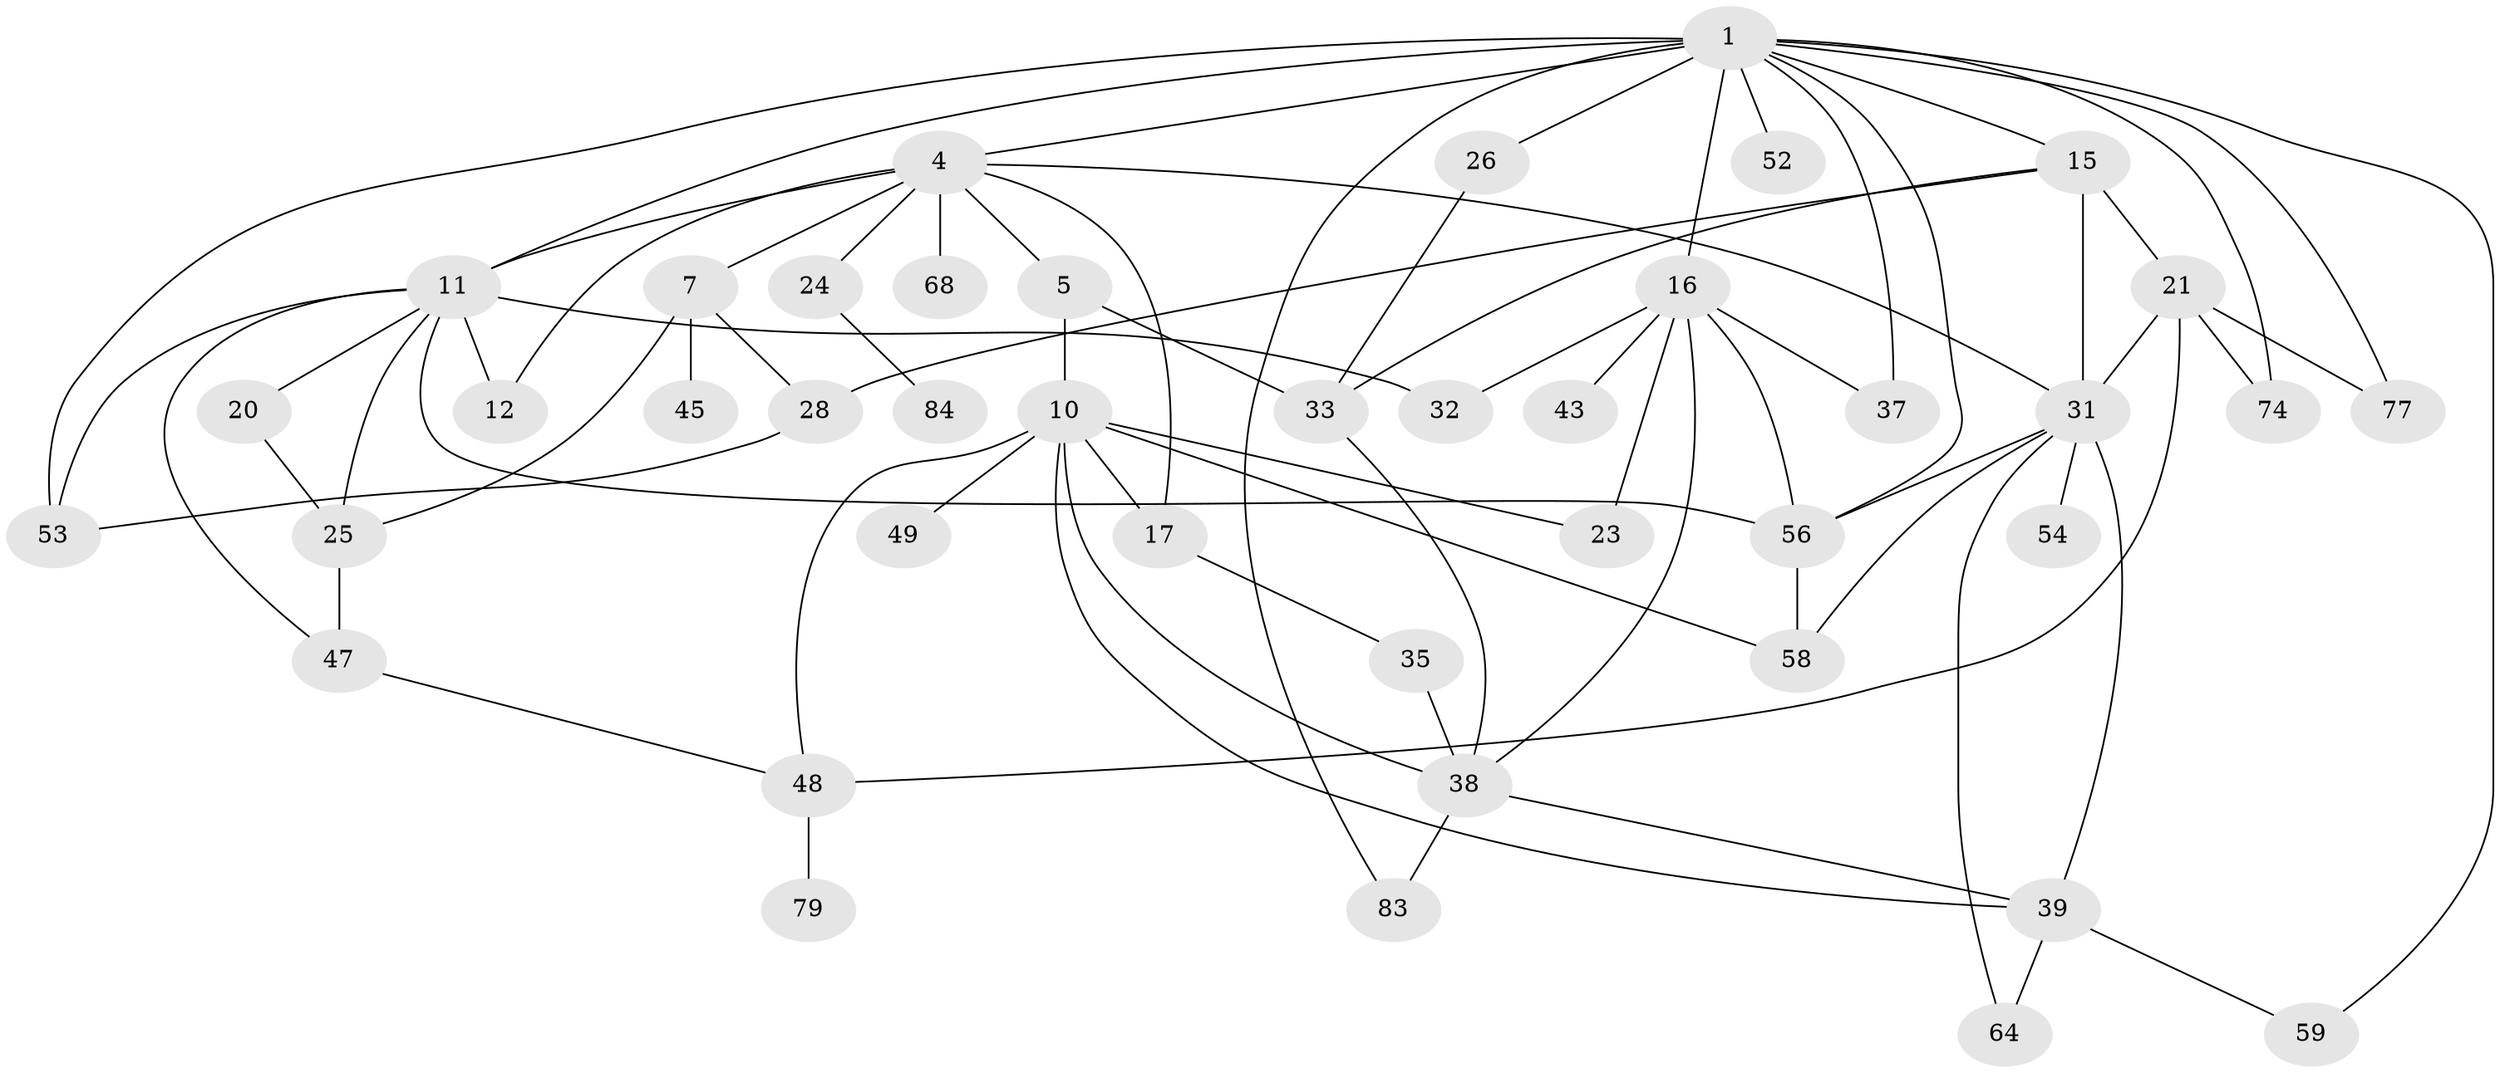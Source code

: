 // original degree distribution, {4: 0.12941176470588237, 8: 0.023529411764705882, 6: 0.058823529411764705, 3: 0.2235294117647059, 1: 0.21176470588235294, 7: 0.011764705882352941, 2: 0.29411764705882354, 5: 0.047058823529411764}
// Generated by graph-tools (version 1.1) at 2025/13/03/09/25 04:13:36]
// undirected, 42 vertices, 74 edges
graph export_dot {
graph [start="1"]
  node [color=gray90,style=filled];
  1 [super="+30+14+2+55"];
  4 [super="+6+57"];
  5 [super="+13"];
  7;
  10 [super="+60+36"];
  11 [super="+44+41"];
  12;
  15 [super="+18"];
  16 [super="+40+29"];
  17;
  20 [super="+42"];
  21;
  23;
  24;
  25 [super="+51"];
  26;
  28;
  31 [super="+80+71+75"];
  32 [super="+62"];
  33 [super="+81"];
  35;
  37;
  38;
  39 [super="+70"];
  43;
  45 [super="+72"];
  47 [super="+65"];
  48;
  49;
  52;
  53;
  54;
  56 [super="+76+61"];
  58;
  59;
  64;
  68;
  74;
  77;
  79;
  83;
  84;
  1 -- 53;
  1 -- 37;
  1 -- 77;
  1 -- 4;
  1 -- 74;
  1 -- 11 [weight=2];
  1 -- 15;
  1 -- 16;
  1 -- 83;
  1 -- 52;
  1 -- 56;
  1 -- 26;
  1 -- 59;
  4 -- 5;
  4 -- 7;
  4 -- 12;
  4 -- 17;
  4 -- 24;
  4 -- 11;
  4 -- 31;
  4 -- 68;
  5 -- 10 [weight=2];
  5 -- 33;
  7 -- 25;
  7 -- 28;
  7 -- 45;
  10 -- 23;
  10 -- 49;
  10 -- 58;
  10 -- 38;
  10 -- 48;
  10 -- 17;
  10 -- 39;
  11 -- 20;
  11 -- 32;
  11 -- 47;
  11 -- 53;
  11 -- 25;
  11 -- 56;
  11 -- 12;
  15 -- 21;
  15 -- 33;
  15 -- 28;
  15 -- 31;
  16 -- 43;
  16 -- 56;
  16 -- 37;
  16 -- 32;
  16 -- 38;
  16 -- 23;
  17 -- 35;
  20 -- 25;
  21 -- 48;
  21 -- 74;
  21 -- 77;
  21 -- 31;
  24 -- 84;
  25 -- 47;
  26 -- 33;
  28 -- 53;
  31 -- 54;
  31 -- 39;
  31 -- 58;
  31 -- 56;
  31 -- 64;
  33 -- 38;
  35 -- 38;
  38 -- 83;
  38 -- 39;
  39 -- 64;
  39 -- 59;
  47 -- 48;
  48 -- 79;
  56 -- 58;
}
